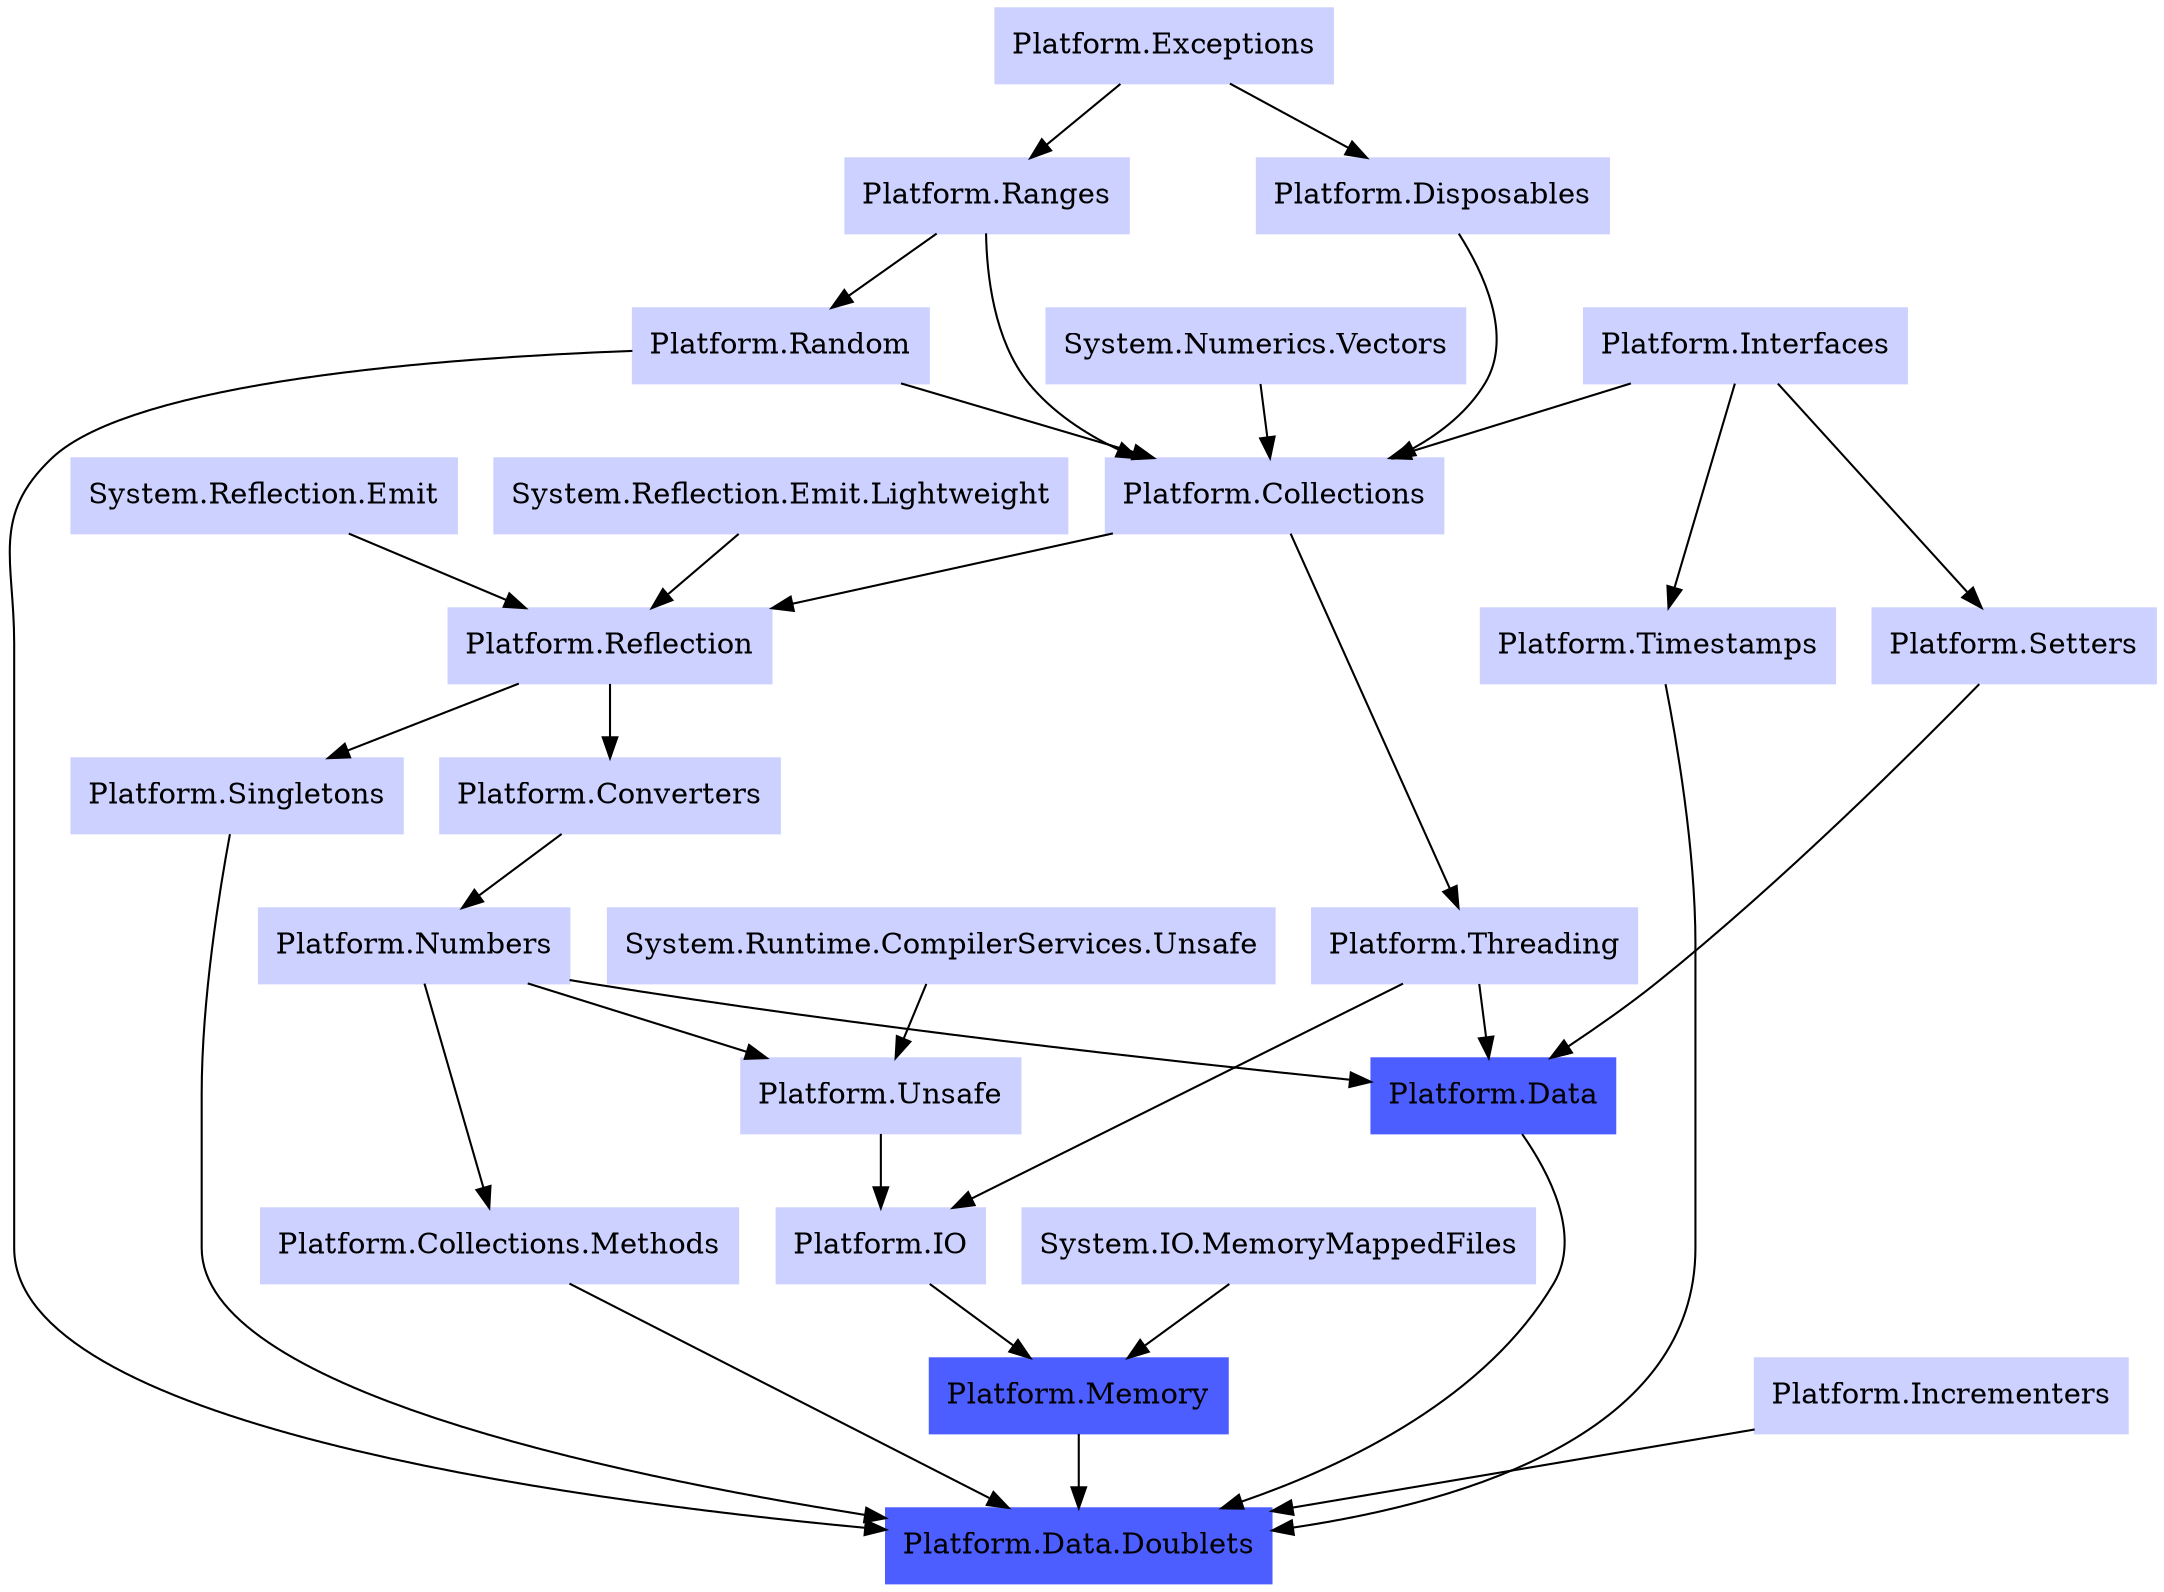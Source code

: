 digraph PlatformDataDoubletsDependencies {
  node [style=filled, color="0.650 0.200 1.000", shape="rectangle"]
  
  "Platform.Exceptions" -> "Platform.Disposables"
  
  "System.Numerics.Vectors" -> "Platform.Collections"
  "Platform.Interfaces" -> "Platform.Collections"
  "Platform.Disposables" -> "Platform.Collections"
  "Platform.Ranges" -> "Platform.Collections"
  "Platform.Random" -> "Platform.Collections"
  
  "System.Runtime.CompilerServices.Unsafe" -> "Platform.Unsafe"
  "Platform.Numbers" -> "Platform.Unsafe"
  
  "Platform.Reflection" -> "Platform.Converters"
  
  "Platform.Exceptions" -> "Platform.Ranges"
  
  "System.Reflection.Emit" -> "Platform.Reflection"
  "System.Reflection.Emit.Lightweight" -> "Platform.Reflection"
  "Platform.Collections" -> "Platform.Reflection"
  
  "Platform.Threading" -> "Platform.IO"
  "Platform.Unsafe" -> "Platform.IO"
  
  "Platform.Collections" -> "Platform.Threading"
  
  "Platform.Converters" -> "Platform.Numbers"
  
  "Platform.Numbers" -> "Platform.Collections.Methods"
  
  "Platform.Ranges" -> "Platform.Random"
  
  "Platform.Interfaces" -> "Platform.Timestamps"
  
  "Platform.Interfaces" -> "Platform.Setters"
  
  "Platform.Reflection" -> "Platform.Singletons"
  
  "System.IO.MemoryMappedFiles" -> "Platform.Memory"
  "Platform.IO" -> "Platform.Memory"
  
  "Platform.Threading" -> "Platform.Data"
  "Platform.Numbers" -> "Platform.Data"
  "Platform.Setters" -> "Platform.Data"
  
  "Platform.Random" -> "Platform.Data.Doublets"
  "Platform.Timestamps" -> "Platform.Data.Doublets"
  "Platform.Collections.Methods" -> "Platform.Data.Doublets"
  "Platform.Singletons" -> "Platform.Data.Doublets"
  "Platform.Memory" -> "Platform.Data.Doublets"
  "Platform.Data" -> "Platform.Data.Doublets"
  "Platform.Incrementers" -> "Platform.Data.Doublets"
  
  "System.Numerics.Vectors" [href="https://www.nuget.org/packages/System.Numerics.Vectors"]
  "Platform.Exceptions" [href="https://github.com/linksplatform/Exceptions"]
  "Platform.Disposables" [href="https://github.com/linksplatform/Disposables"]
  "System.Runtime.CompilerServices.Unsafe" [href="https://www.nuget.org/packages/System.Runtime.CompilerServices.Unsafe"]
  "System.Reflection.Emit" [href="https://www.nuget.org/packages/System.Reflection.Emit"]
  "System.Reflection.Emit.Lightweight" [href="https://www.nuget.org/packages/System.Reflection.Emit.Lightweight"]
  "Platform.Unsafe" [href="https://github.com/linksplatform/Unsafe"]
  "Platform.Collections" [href="https://github.com/linksplatform/Collections"]
  "Platform.Converters" [href="https://github.com/linksplatform/Converters"]
  "Platform.Ranges" [href="https://github.com/linksplatform/Ranges"]
  "Platform.Interfaces" [href="https://github.com/linksplatform/Interfaces"]
  "Platform.Incrementers" [href="https://github.com/linksplatform/Incrementers"]
  "Platform.Reflection" [href="https://github.com/linksplatform/Reflection"]
  "System.IO.MemoryMappedFiles" [href="https://www.nuget.org/packages/System.IO.MemoryMappedFiles"]
  "Platform.IO" [href="https://github.com/linksplatform/IO"]
  "Platform.Threading" [href="https://github.com/linksplatform/Threading"]
  "Platform.Numbers" [href="https://github.com/linksplatform/Numbers"]
  "Platform.Setters" [href="https://github.com/linksplatform/Setters"]
  "Platform.Random" [href="https://github.com/linksplatform/Random"]
  "Platform.Timestamps" [href="https://github.com/linksplatform/Timestamps"]
  "Platform.Collections.Methods" [href="https://github.com/linksplatform/Collections.Methods"]
  "Platform.Singletons" [href="https://github.com/linksplatform/Singletons"]
  "Platform.Memory" [color="0.650 0.700 1.000", href="https://github.com/linksplatform/Memory"]
  "Platform.Data" [color="0.650 0.700 1.000", href="https://github.com/linksplatform/Data"]
  "Platform.Data.Doublets" [color="0.650 0.700 1.000", style=filled, href="https://github.com/linksplatform/Data.Doublets"]
}